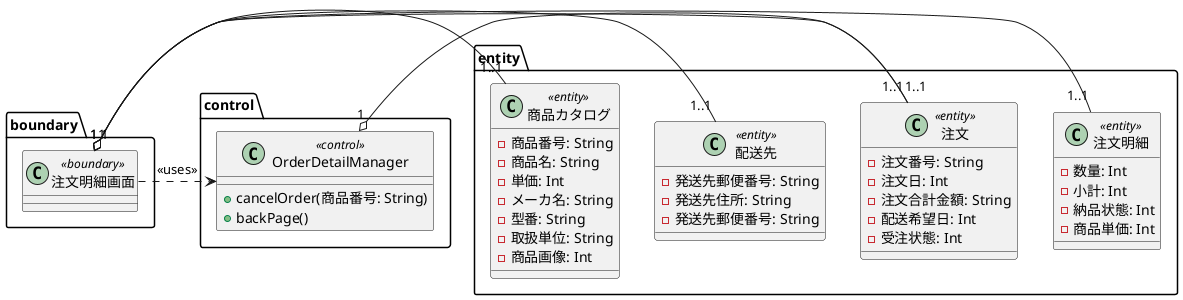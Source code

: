@startuml12_OrderDetail.png 
package boundary {
  class "注文明細画面" as OrderDetailUI<<boundary>>  {
  } 
}
package control { 
  class OrderDetailManager<<control>> {
    +cancelOrder(商品番号: String) 
    +backPage()
  } 
}


package "entity" {
  class "注文" as Order<<entity>> {
    -注文番号: String
    -注文日: Int
    -注文合計金額: String
    -配送希望日: Int
    -受注状態: Int
  }
} 

package "entity" {
  class "注文明細" as OrderDetail<<entity>> {
    -数量: Int
    -小計: Int
    -納品状態: Int
    -商品単価: Int
  }
} 

package "entity" {
  class "商品カタログ" as MarchandiseCatalog<<entity>> {
    -商品番号: String
    -商品名: String
    -単価: Int
    -メーカ名: String
    -型番: String
    -取扱単位: String
    -商品画像: Int
  }
} 

package "entity" {
  class "配送先" as DeliberyDestination<<entity>> {
    -発送先郵便番号: String
    -発送先住所: String
    -発送先郵便番号: String
  }
} 
  
OrderDetailUI .right.> OrderDetailManager: <<uses>> 
OrderDetailUI"1" o-right-"1..1" OrderDetail
OrderDetailUI"1" o-right-"1..1" Order
OrderDetailUI"1" o-right-"1..1" DeliberyDestination
OrderDetailUI"1" o-right-"1..1" MarchandiseCatalog
OrderDetailManager"1" o-right-"1..1" Order
@enduml